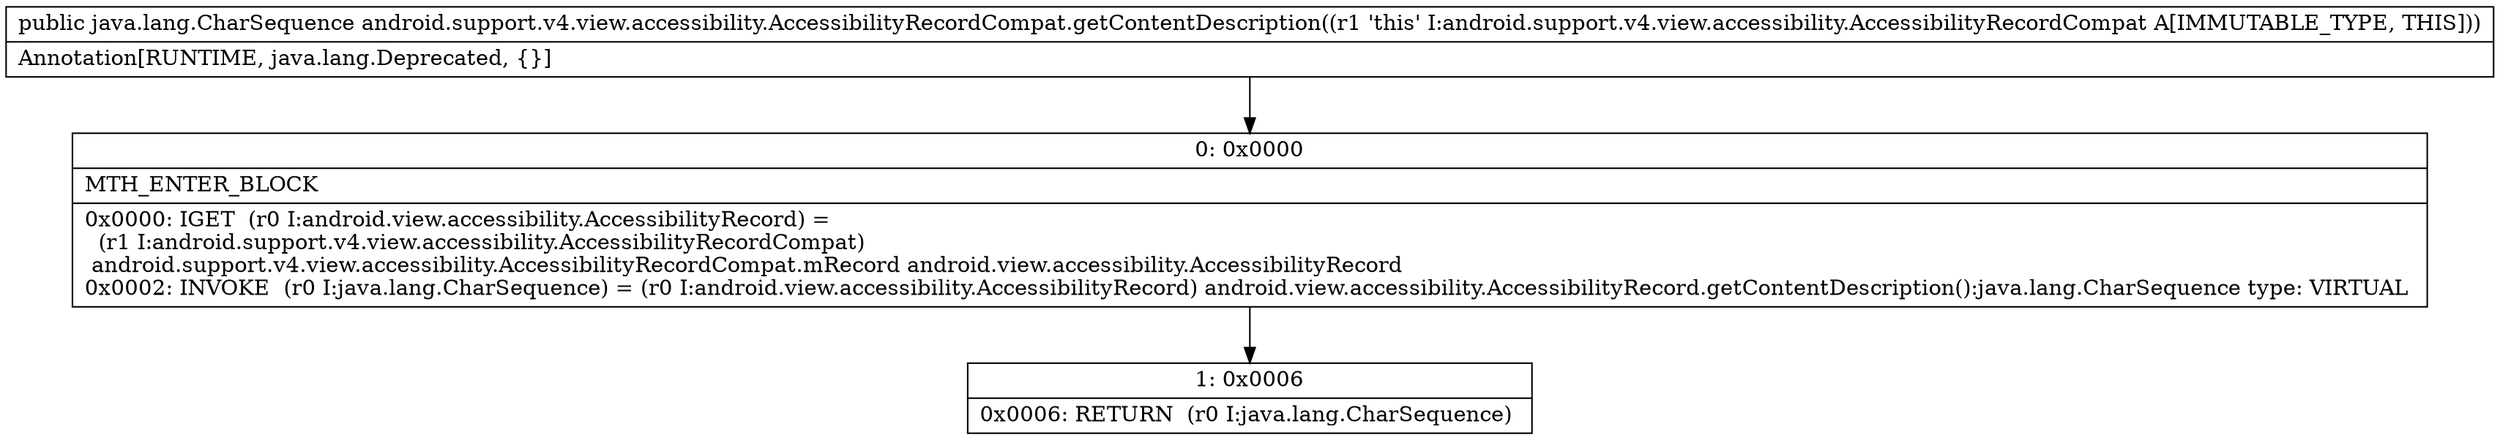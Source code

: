 digraph "CFG forandroid.support.v4.view.accessibility.AccessibilityRecordCompat.getContentDescription()Ljava\/lang\/CharSequence;" {
Node_0 [shape=record,label="{0\:\ 0x0000|MTH_ENTER_BLOCK\l|0x0000: IGET  (r0 I:android.view.accessibility.AccessibilityRecord) = \l  (r1 I:android.support.v4.view.accessibility.AccessibilityRecordCompat)\l android.support.v4.view.accessibility.AccessibilityRecordCompat.mRecord android.view.accessibility.AccessibilityRecord \l0x0002: INVOKE  (r0 I:java.lang.CharSequence) = (r0 I:android.view.accessibility.AccessibilityRecord) android.view.accessibility.AccessibilityRecord.getContentDescription():java.lang.CharSequence type: VIRTUAL \l}"];
Node_1 [shape=record,label="{1\:\ 0x0006|0x0006: RETURN  (r0 I:java.lang.CharSequence) \l}"];
MethodNode[shape=record,label="{public java.lang.CharSequence android.support.v4.view.accessibility.AccessibilityRecordCompat.getContentDescription((r1 'this' I:android.support.v4.view.accessibility.AccessibilityRecordCompat A[IMMUTABLE_TYPE, THIS]))  | Annotation[RUNTIME, java.lang.Deprecated, \{\}]\l}"];
MethodNode -> Node_0;
Node_0 -> Node_1;
}

